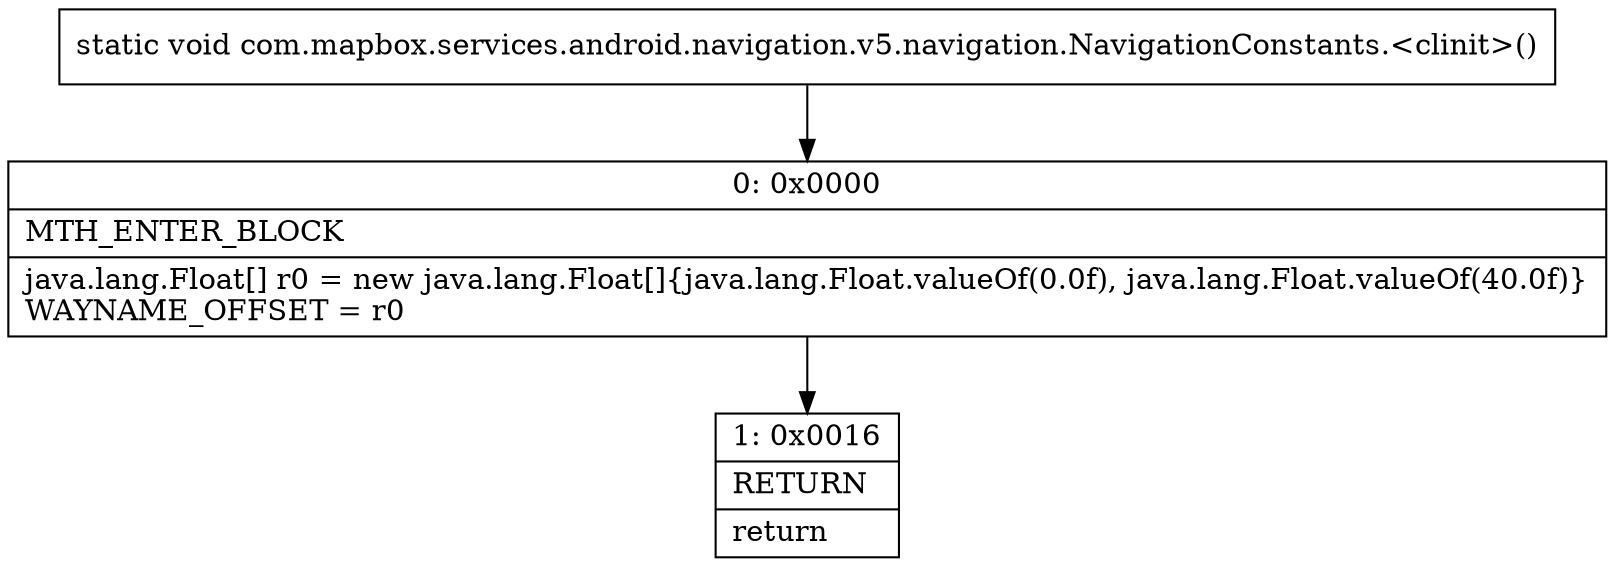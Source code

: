digraph "CFG forcom.mapbox.services.android.navigation.v5.navigation.NavigationConstants.\<clinit\>()V" {
Node_0 [shape=record,label="{0\:\ 0x0000|MTH_ENTER_BLOCK\l|java.lang.Float[] r0 = new java.lang.Float[]\{java.lang.Float.valueOf(0.0f), java.lang.Float.valueOf(40.0f)\}\lWAYNAME_OFFSET = r0\l}"];
Node_1 [shape=record,label="{1\:\ 0x0016|RETURN\l|return\l}"];
MethodNode[shape=record,label="{static void com.mapbox.services.android.navigation.v5.navigation.NavigationConstants.\<clinit\>() }"];
MethodNode -> Node_0;
Node_0 -> Node_1;
}

